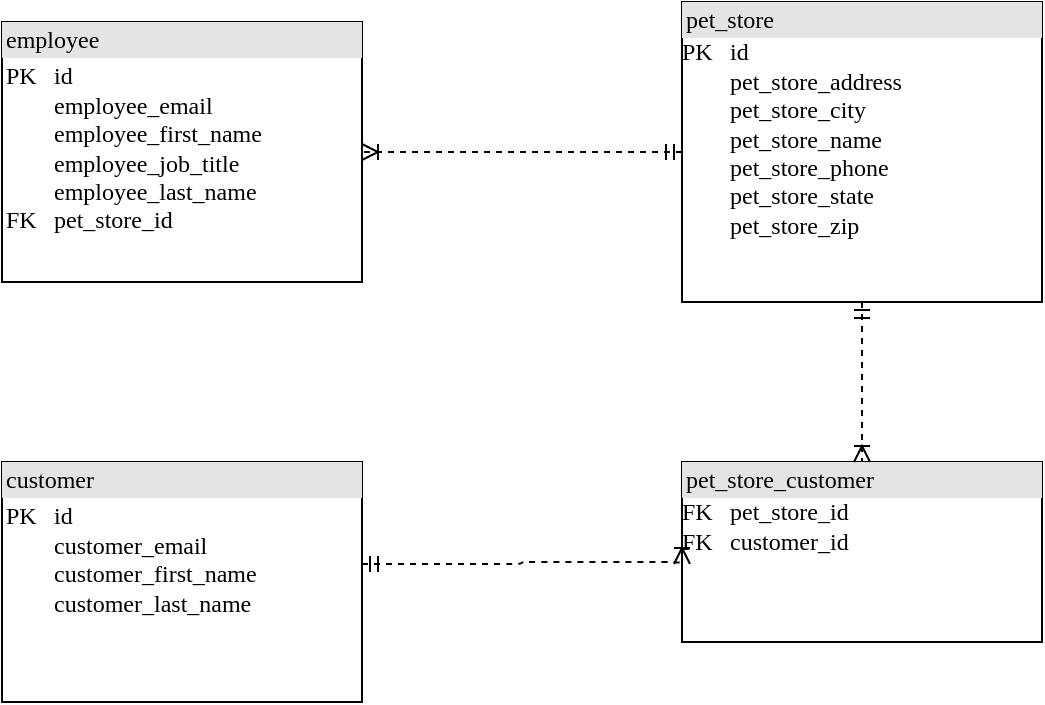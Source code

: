 <mxfile version="22.1.7" type="device">
  <diagram name="Page-1" id="2ca16b54-16f6-2749-3443-fa8db7711227">
    <mxGraphModel dx="1038" dy="589" grid="1" gridSize="10" guides="1" tooltips="1" connect="1" arrows="1" fold="1" page="1" pageScale="1" pageWidth="1100" pageHeight="850" background="none" math="0" shadow="0">
      <root>
        <mxCell id="0" />
        <mxCell id="1" parent="0" />
        <mxCell id="2ed32ef02a7f4228-20" style="edgeStyle=orthogonalEdgeStyle;html=1;dashed=1;labelBackgroundColor=none;startArrow=ERmandOne;endArrow=ERoneToMany;fontFamily=Verdana;fontSize=12;align=left;exitX=0;exitY=0.5;exitDx=0;exitDy=0;entryX=1;entryY=0.5;entryDx=0;entryDy=0;" parent="1" source="2ed32ef02a7f4228-11" target="2ed32ef02a7f4228-2" edge="1">
          <mxGeometry relative="1" as="geometry">
            <mxPoint x="720" y="100" as="targetPoint" />
          </mxGeometry>
        </mxCell>
        <mxCell id="2ed32ef02a7f4228-2" value="&lt;div style=&quot;box-sizing: border-box ; width: 100% ; background: #e4e4e4 ; padding: 2px&quot;&gt;employee&lt;/div&gt;&lt;table style=&quot;width: 100% ; font-size: 1em&quot; cellpadding=&quot;2&quot; cellspacing=&quot;0&quot;&gt;&lt;tbody&gt;&lt;tr&gt;&lt;td&gt;PK&lt;span style=&quot;white-space: pre;&quot;&gt;&#x9;&lt;/span&gt;id&lt;br&gt;&lt;span style=&quot;white-space: pre;&quot;&gt;&#x9;&lt;/span&gt;employee_email&lt;br&gt;&lt;span style=&quot;white-space: pre;&quot;&gt;&#x9;&lt;/span&gt;employee_first_name&lt;br&gt;&lt;span style=&quot;white-space: pre;&quot;&gt;&#x9;&lt;/span&gt;employee_job_title&lt;br&gt;&lt;span style=&quot;white-space: pre;&quot;&gt;&#x9;&lt;/span&gt;employee_last_name&lt;br&gt;FK&lt;span style=&quot;white-space: pre;&quot;&gt;&#x9;&lt;/span&gt;pet_store_id&lt;/td&gt;&lt;td&gt;&lt;br&gt;&lt;/td&gt;&lt;/tr&gt;&lt;/tbody&gt;&lt;/table&gt;" style="verticalAlign=top;align=left;overflow=fill;html=1;rounded=0;shadow=0;comic=0;labelBackgroundColor=none;strokeWidth=1;fontFamily=Verdana;fontSize=12" parent="1" vertex="1">
          <mxGeometry x="490" y="100" width="180" height="130" as="geometry" />
        </mxCell>
        <mxCell id="2ed32ef02a7f4228-9" value="&lt;div style=&quot;box-sizing:border-box;width:100%;background:#e4e4e4;padding:2px;&quot;&gt;pet_store_customer&lt;/div&gt;FK&lt;span style=&quot;white-space: pre;&quot;&gt;&#x9;&lt;/span&gt;pet_store_id&lt;br&gt;FK&lt;span style=&quot;white-space: pre;&quot;&gt;&#x9;&lt;/span&gt;customer_id" style="verticalAlign=top;align=left;overflow=fill;html=1;rounded=0;shadow=0;comic=0;labelBackgroundColor=none;strokeWidth=1;fontFamily=Verdana;fontSize=12" parent="1" vertex="1">
          <mxGeometry x="830" y="320" width="180" height="90" as="geometry" />
        </mxCell>
        <mxCell id="2ed32ef02a7f4228-21" style="edgeStyle=orthogonalEdgeStyle;html=1;entryX=0.5;entryY=0;dashed=1;labelBackgroundColor=none;startArrow=ERmandOne;endArrow=ERoneToMany;fontFamily=Verdana;fontSize=12;align=left;exitX=0.5;exitY=1;exitDx=0;exitDy=0;" parent="1" source="2ed32ef02a7f4228-11" target="2ed32ef02a7f4228-9" edge="1">
          <mxGeometry relative="1" as="geometry" />
        </mxCell>
        <mxCell id="2ed32ef02a7f4228-10" value="&lt;div style=&quot;box-sizing: border-box ; width: 100% ; background: #e4e4e4 ; padding: 2px&quot;&gt;customer&lt;/div&gt;&lt;table style=&quot;width: 100% ; font-size: 1em&quot; cellpadding=&quot;2&quot; cellspacing=&quot;0&quot;&gt;&lt;tbody&gt;&lt;tr&gt;&lt;td&gt;PK&lt;span style=&quot;white-space: pre;&quot;&gt;&#x9;&lt;/span&gt;id&lt;br&gt;&lt;span style=&quot;white-space: pre;&quot;&gt;&#x9;&lt;/span&gt;customer_email&lt;br&gt;&lt;span style=&quot;white-space: pre;&quot;&gt;&#x9;&lt;/span&gt;customer_first_name&lt;br&gt;&lt;span style=&quot;white-space: pre;&quot;&gt;&#x9;&lt;/span&gt;customer_last_name&lt;/td&gt;&lt;td&gt;&lt;br&gt;&lt;/td&gt;&lt;/tr&gt;&lt;/tbody&gt;&lt;/table&gt;" style="verticalAlign=top;align=left;overflow=fill;html=1;rounded=0;shadow=0;comic=0;labelBackgroundColor=none;strokeWidth=1;fontFamily=Verdana;fontSize=12" parent="1" vertex="1">
          <mxGeometry x="490" y="320" width="180" height="120" as="geometry" />
        </mxCell>
        <mxCell id="2ed32ef02a7f4228-11" value="&lt;div style=&quot;box-sizing:border-box;width:100%;background:#e4e4e4;padding:2px;&quot;&gt;pet_store&lt;/div&gt;PK&lt;span style=&quot;white-space: pre;&quot;&gt;&#x9;&lt;/span&gt;id&lt;br&gt;&lt;span style=&quot;white-space: pre;&quot;&gt;&#x9;&lt;/span&gt;pet_store_address&lt;br&gt;&lt;span style=&quot;white-space: pre;&quot;&gt;&#x9;&lt;/span&gt;pet_store_city&lt;br&gt;&lt;span style=&quot;white-space: pre;&quot;&gt;&#x9;&lt;/span&gt;pet_store_name&lt;br&gt;&lt;span style=&quot;white-space: pre;&quot;&gt;&#x9;&lt;/span&gt;pet_store_phone&lt;br&gt;&lt;span style=&quot;white-space: pre;&quot;&gt;&#x9;&lt;/span&gt;pet_store_state&lt;br&gt;&lt;span style=&quot;white-space: pre;&quot;&gt;&#x9;&lt;/span&gt;pet_store_zip" style="verticalAlign=top;align=left;overflow=fill;html=1;rounded=0;shadow=0;comic=0;labelBackgroundColor=none;strokeWidth=1;fontFamily=Verdana;fontSize=12" parent="1" vertex="1">
          <mxGeometry x="830" y="90" width="180" height="150" as="geometry" />
        </mxCell>
        <mxCell id="3cqsylikA-QoW902XKrE-2" style="edgeStyle=orthogonalEdgeStyle;html=1;dashed=1;labelBackgroundColor=none;startArrow=ERmandOne;endArrow=ERoneToMany;fontFamily=Verdana;fontSize=12;align=left;" edge="1" parent="1">
          <mxGeometry relative="1" as="geometry">
            <mxPoint x="670" y="371" as="sourcePoint" />
            <mxPoint x="830" y="371" as="targetPoint" />
            <Array as="points">
              <mxPoint x="750" y="371" />
              <mxPoint x="750" y="370" />
            </Array>
          </mxGeometry>
        </mxCell>
      </root>
    </mxGraphModel>
  </diagram>
</mxfile>
